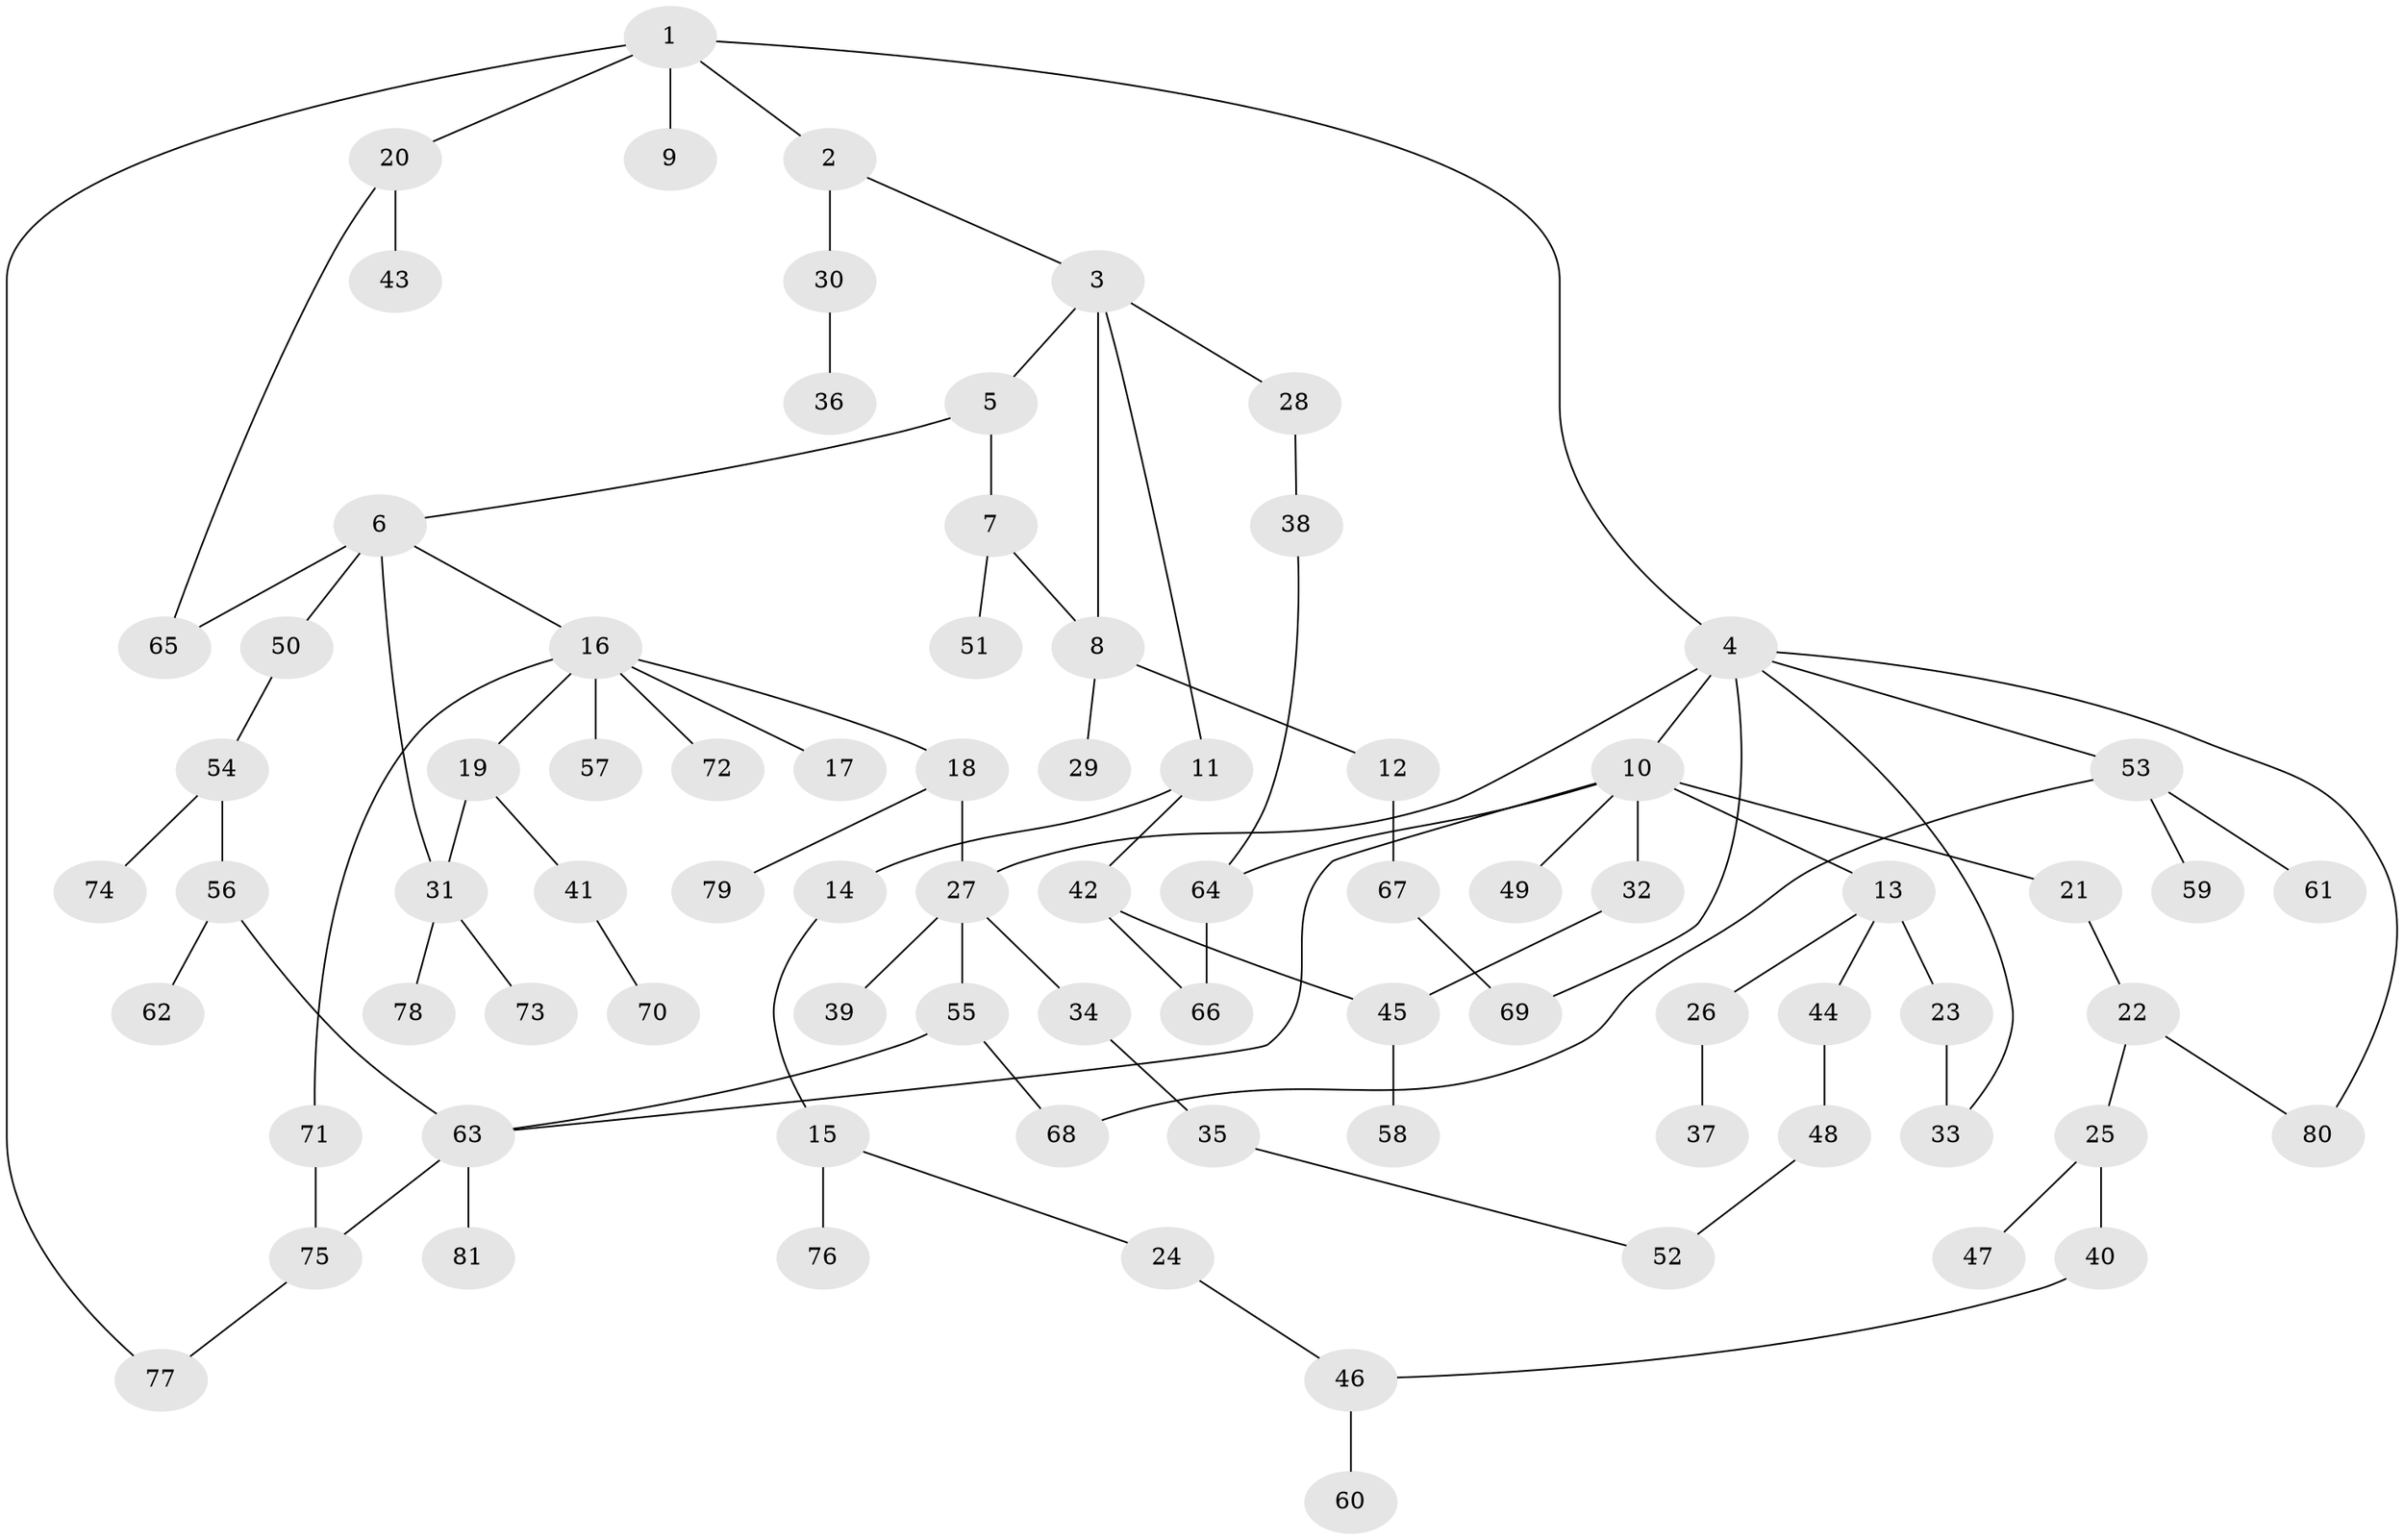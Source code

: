 // coarse degree distribution, {5: 0.05172413793103448, 6: 0.08620689655172414, 7: 0.017241379310344827, 1: 0.3793103448275862, 3: 0.1724137931034483, 2: 0.2413793103448276, 4: 0.034482758620689655, 8: 0.017241379310344827}
// Generated by graph-tools (version 1.1) at 2025/23/03/03/25 07:23:33]
// undirected, 81 vertices, 97 edges
graph export_dot {
graph [start="1"]
  node [color=gray90,style=filled];
  1;
  2;
  3;
  4;
  5;
  6;
  7;
  8;
  9;
  10;
  11;
  12;
  13;
  14;
  15;
  16;
  17;
  18;
  19;
  20;
  21;
  22;
  23;
  24;
  25;
  26;
  27;
  28;
  29;
  30;
  31;
  32;
  33;
  34;
  35;
  36;
  37;
  38;
  39;
  40;
  41;
  42;
  43;
  44;
  45;
  46;
  47;
  48;
  49;
  50;
  51;
  52;
  53;
  54;
  55;
  56;
  57;
  58;
  59;
  60;
  61;
  62;
  63;
  64;
  65;
  66;
  67;
  68;
  69;
  70;
  71;
  72;
  73;
  74;
  75;
  76;
  77;
  78;
  79;
  80;
  81;
  1 -- 2;
  1 -- 4;
  1 -- 9;
  1 -- 20;
  1 -- 77;
  2 -- 3;
  2 -- 30;
  3 -- 5;
  3 -- 8;
  3 -- 11;
  3 -- 28;
  4 -- 10;
  4 -- 53;
  4 -- 69;
  4 -- 80;
  4 -- 33;
  4 -- 27;
  5 -- 6;
  5 -- 7;
  6 -- 16;
  6 -- 50;
  6 -- 65;
  6 -- 31;
  7 -- 51;
  7 -- 8;
  8 -- 12;
  8 -- 29;
  10 -- 13;
  10 -- 21;
  10 -- 32;
  10 -- 49;
  10 -- 63;
  10 -- 64;
  11 -- 14;
  11 -- 42;
  12 -- 67;
  13 -- 23;
  13 -- 26;
  13 -- 44;
  14 -- 15;
  15 -- 24;
  15 -- 76;
  16 -- 17;
  16 -- 18;
  16 -- 19;
  16 -- 57;
  16 -- 71;
  16 -- 72;
  18 -- 27;
  18 -- 79;
  19 -- 31;
  19 -- 41;
  20 -- 43;
  20 -- 65;
  21 -- 22;
  22 -- 25;
  22 -- 80;
  23 -- 33;
  24 -- 46;
  25 -- 40;
  25 -- 47;
  26 -- 37;
  27 -- 34;
  27 -- 39;
  27 -- 55;
  28 -- 38;
  30 -- 36;
  31 -- 73;
  31 -- 78;
  32 -- 45;
  34 -- 35;
  35 -- 52;
  38 -- 64;
  40 -- 46;
  41 -- 70;
  42 -- 66;
  42 -- 45;
  44 -- 48;
  45 -- 58;
  46 -- 60;
  48 -- 52;
  50 -- 54;
  53 -- 59;
  53 -- 61;
  53 -- 68;
  54 -- 56;
  54 -- 74;
  55 -- 63;
  55 -- 68;
  56 -- 62;
  56 -- 63;
  63 -- 75;
  63 -- 81;
  64 -- 66;
  67 -- 69;
  71 -- 75;
  75 -- 77;
}
